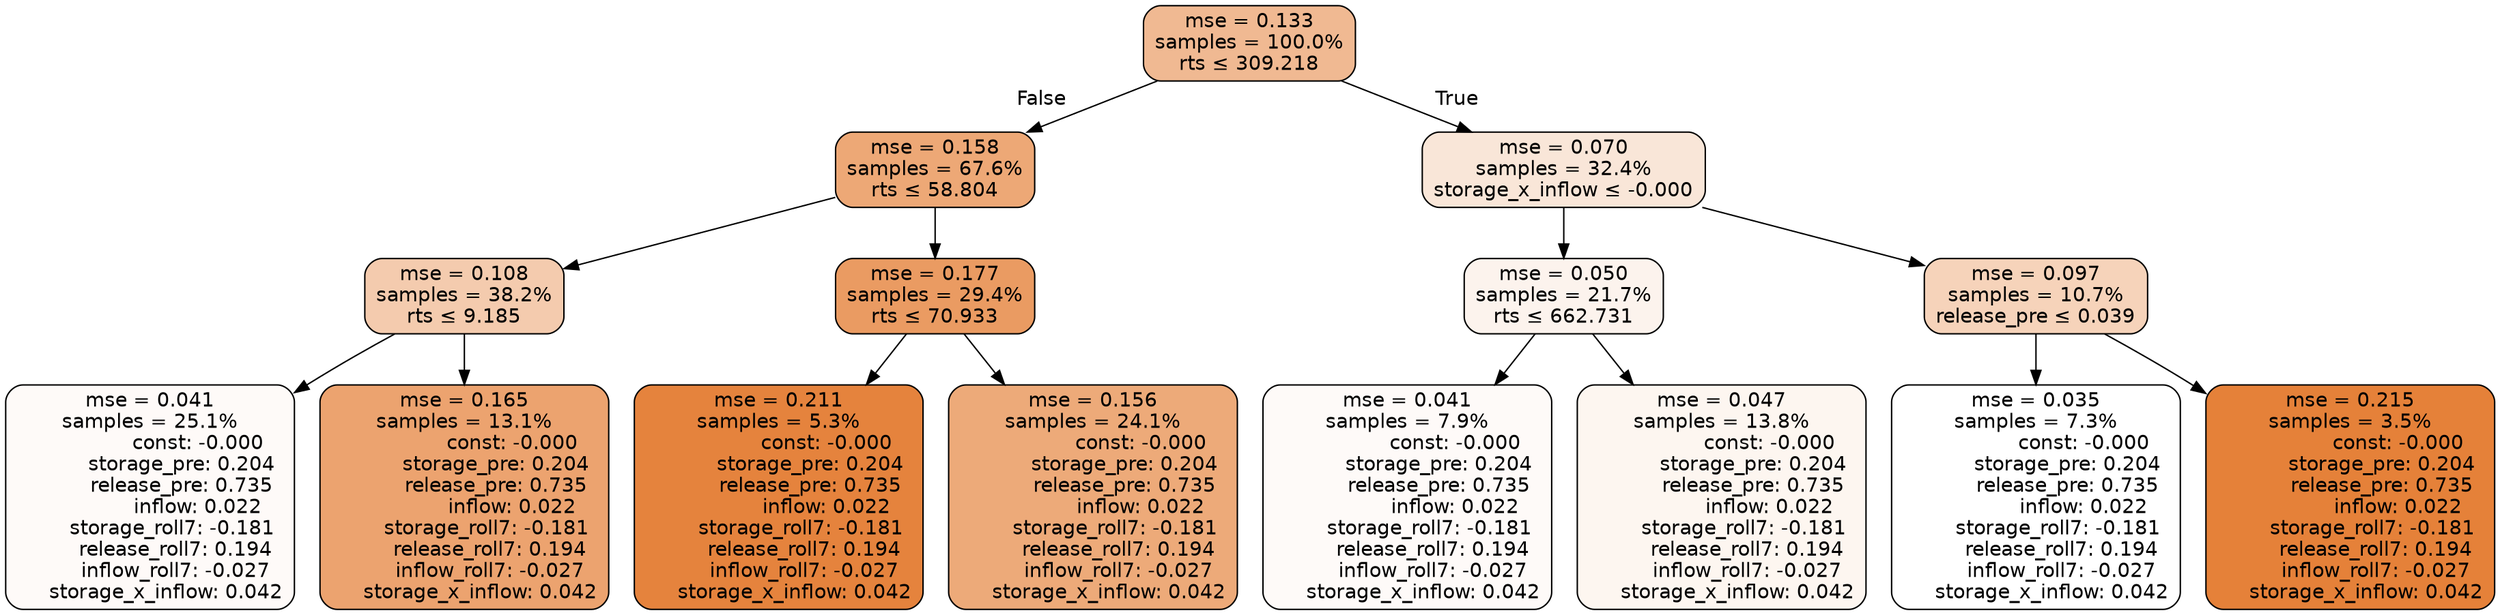 digraph tree {
node [shape=rectangle, style="filled, rounded", color="black", fontname=helvetica] ;
edge [fontname=helvetica] ;
	"0" [label="mse = 0.133
samples = 100.0%
rts &le; 309.218", fillcolor="#f0b992"]
	"1" [label="mse = 0.158
samples = 67.6%
rts &le; 58.804", fillcolor="#eda876"]
	"2" [label="mse = 0.108
samples = 38.2%
rts &le; 9.185", fillcolor="#f4cbae"]
	"3" [label="mse = 0.041
samples = 25.1%
               const: -0.000
          storage_pre: 0.204
          release_pre: 0.735
               inflow: 0.022
       storage_roll7: -0.181
        release_roll7: 0.194
        inflow_roll7: -0.027
     storage_x_inflow: 0.042", fillcolor="#fefaf8"]
	"4" [label="mse = 0.165
samples = 13.1%
               const: -0.000
          storage_pre: 0.204
          release_pre: 0.735
               inflow: 0.022
       storage_roll7: -0.181
        release_roll7: 0.194
        inflow_roll7: -0.027
     storage_x_inflow: 0.042", fillcolor="#eca36f"]
	"5" [label="mse = 0.177
samples = 29.4%
rts &le; 70.933", fillcolor="#ea9b62"]
	"6" [label="mse = 0.211
samples = 5.3%
               const: -0.000
          storage_pre: 0.204
          release_pre: 0.735
               inflow: 0.022
       storage_roll7: -0.181
        release_roll7: 0.194
        inflow_roll7: -0.027
     storage_x_inflow: 0.042", fillcolor="#e5833d"]
	"7" [label="mse = 0.156
samples = 24.1%
               const: -0.000
          storage_pre: 0.204
          release_pre: 0.735
               inflow: 0.022
       storage_roll7: -0.181
        release_roll7: 0.194
        inflow_roll7: -0.027
     storage_x_inflow: 0.042", fillcolor="#edaa79"]
	"8" [label="mse = 0.070
samples = 32.4%
storage_x_inflow &le; -0.000", fillcolor="#f9e6d8"]
	"9" [label="mse = 0.050
samples = 21.7%
rts &le; 662.731", fillcolor="#fcf3ed"]
	"10" [label="mse = 0.041
samples = 7.9%
               const: -0.000
          storage_pre: 0.204
          release_pre: 0.735
               inflow: 0.022
       storage_roll7: -0.181
        release_roll7: 0.194
        inflow_roll7: -0.027
     storage_x_inflow: 0.042", fillcolor="#fefaf8"]
	"11" [label="mse = 0.047
samples = 13.8%
               const: -0.000
          storage_pre: 0.204
          release_pre: 0.735
               inflow: 0.022
       storage_roll7: -0.181
        release_roll7: 0.194
        inflow_roll7: -0.027
     storage_x_inflow: 0.042", fillcolor="#fdf6f0"]
	"12" [label="mse = 0.097
samples = 10.7%
release_pre &le; 0.039", fillcolor="#f6d3ba"]
	"13" [label="mse = 0.035
samples = 7.3%
               const: -0.000
          storage_pre: 0.204
          release_pre: 0.735
               inflow: 0.022
       storage_roll7: -0.181
        release_roll7: 0.194
        inflow_roll7: -0.027
     storage_x_inflow: 0.042", fillcolor="#ffffff"]
	"14" [label="mse = 0.215
samples = 3.5%
               const: -0.000
          storage_pre: 0.204
          release_pre: 0.735
               inflow: 0.022
       storage_roll7: -0.181
        release_roll7: 0.194
        inflow_roll7: -0.027
     storage_x_inflow: 0.042", fillcolor="#e58139"]

	"0" -> "1" [labeldistance=2.5, labelangle=45, headlabel="False"]
	"1" -> "2"
	"2" -> "3"
	"2" -> "4"
	"1" -> "5"
	"5" -> "6"
	"5" -> "7"
	"0" -> "8" [labeldistance=2.5, labelangle=-45, headlabel="True"]
	"8" -> "9"
	"9" -> "10"
	"9" -> "11"
	"8" -> "12"
	"12" -> "13"
	"12" -> "14"
}